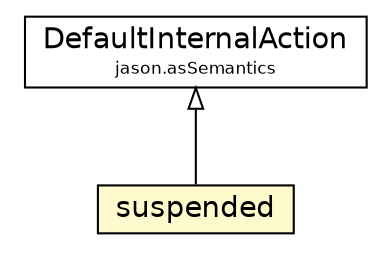#!/usr/local/bin/dot
#
# Class diagram 
# Generated by UMLGraph version 5.1 (http://www.umlgraph.org/)
#

digraph G {
	edge [fontname="Helvetica",fontsize=10,labelfontname="Helvetica",labelfontsize=10];
	node [fontname="Helvetica",fontsize=10,shape=plaintext];
	nodesep=0.25;
	ranksep=0.5;
	// jason.asSemantics.DefaultInternalAction
	c49356 [label=<<table title="jason.asSemantics.DefaultInternalAction" border="0" cellborder="1" cellspacing="0" cellpadding="2" port="p" href="../asSemantics/DefaultInternalAction.html">
		<tr><td><table border="0" cellspacing="0" cellpadding="1">
<tr><td align="center" balign="center"> DefaultInternalAction </td></tr>
<tr><td align="center" balign="center"><font point-size="8.0"> jason.asSemantics </font></td></tr>
		</table></td></tr>
		</table>>, fontname="Helvetica", fontcolor="black", fontsize=14.0];
	// jason.stdlib.suspended
	c49514 [label=<<table title="jason.stdlib.suspended" border="0" cellborder="1" cellspacing="0" cellpadding="2" port="p" bgcolor="lemonChiffon" href="./suspended.html">
		<tr><td><table border="0" cellspacing="0" cellpadding="1">
<tr><td align="center" balign="center"> suspended </td></tr>
		</table></td></tr>
		</table>>, fontname="Helvetica", fontcolor="black", fontsize=14.0];
	//jason.stdlib.suspended extends jason.asSemantics.DefaultInternalAction
	c49356:p -> c49514:p [dir=back,arrowtail=empty];
}

